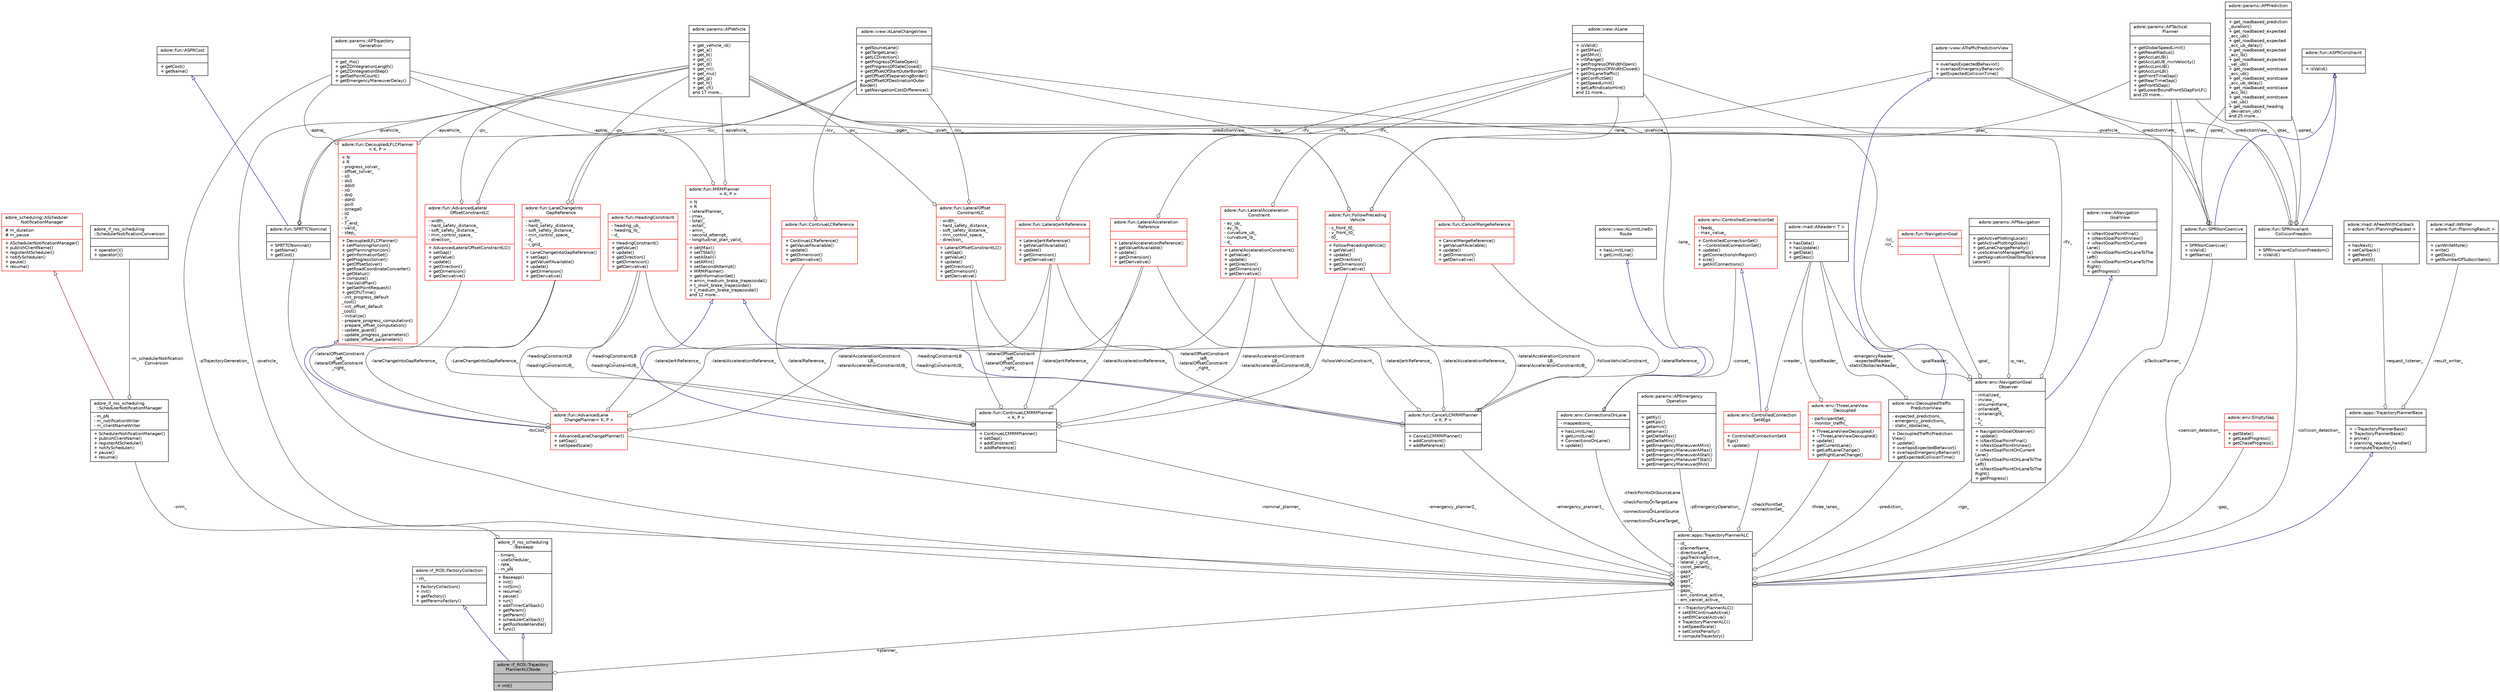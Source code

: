 digraph "adore::if_ROS::TrajectoryPlannerALCNode"
{
 // LATEX_PDF_SIZE
  edge [fontname="Helvetica",fontsize="10",labelfontname="Helvetica",labelfontsize="10"];
  node [fontname="Helvetica",fontsize="10",shape=record];
  Node1 [label="{adore::if_ROS::Trajectory\lPlannerALCNode\n||+ init()\l}",height=0.2,width=0.4,color="black", fillcolor="grey75", style="filled", fontcolor="black",tooltip=" "];
  Node2 -> Node1 [dir="back",color="midnightblue",fontsize="10",style="solid",arrowtail="onormal",fontname="Helvetica"];
  Node2 [label="{adore::if_ROS::FactoryCollection\n|- nh_\l|+ FactoryCollection()\l+ init()\l+ getFactory()\l+ getParamsFactory()\l}",height=0.2,width=0.4,color="black", fillcolor="white", style="filled",URL="$classadore_1_1if__ROS_1_1FactoryCollection.html",tooltip=" "];
  Node3 -> Node1 [dir="back",color="midnightblue",fontsize="10",style="solid",arrowtail="onormal",fontname="Helvetica"];
  Node3 [label="{adore_if_ros_scheduling\l::Baseapp\n|- timers_\l- useScheduler_\l- rate_\l- m_pN\l|+ Baseapp()\l+ init()\l+ initSim()\l+ resume()\l+ pause()\l+ run()\l+ addTimerCallback()\l+ getParam()\l+ getParam()\l+ schedulerCallback()\l+ getRosNodeHandle()\l+ func()\l}",height=0.2,width=0.4,color="black", fillcolor="white", style="filled",URL="$classadore__if__ros__scheduling_1_1Baseapp.html",tooltip=" "];
  Node4 -> Node3 [color="grey25",fontsize="10",style="solid",label=" -snm_" ,arrowhead="odiamond",fontname="Helvetica"];
  Node4 [label="{adore_if_ros_scheduling\l::SchedulerNotificationManager\n|- m_pN\l- m_notificationWriter\l- m_clientNameWriter\l|+ SchedulerNotificationManager()\l+ publishClientName()\l+ registerAtScheduler()\l+ notifyScheduler()\l+ pause()\l+ resume()\l}",height=0.2,width=0.4,color="black", fillcolor="white", style="filled",URL="$classadore__if__ros__scheduling_1_1SchedulerNotificationManager.html",tooltip=" "];
  Node5 -> Node4 [dir="back",color="firebrick4",fontsize="10",style="solid",arrowtail="onormal",fontname="Helvetica"];
  Node5 [label="{adore_scheduling::AScheduler\lNotificationManager\n|# m_duration\l# m_pause\l|+ ASchedulerNotificationManager()\l+ publishClientName()\l+ registerAtScheduler()\l+ notifyScheduler()\l+ pause()\l+ resume()\l}",height=0.2,width=0.4,color="red", fillcolor="white", style="filled",URL="$classadore__scheduling_1_1ASchedulerNotificationManager.html",tooltip=" "];
  Node7 -> Node4 [color="grey25",fontsize="10",style="solid",label=" -m_schedulerNotification\lConversion" ,arrowhead="odiamond",fontname="Helvetica"];
  Node7 [label="{adore_if_ros_scheduling\l::SchedulerNotificationConversion\n||+ operator()()\l+ operator()()\l}",height=0.2,width=0.4,color="black", fillcolor="white", style="filled",URL="$classadore__if__ros__scheduling_1_1SchedulerNotificationConversion.html",tooltip=" "];
  Node8 -> Node1 [color="grey25",fontsize="10",style="solid",label=" +planner_" ,arrowhead="odiamond",fontname="Helvetica"];
  Node8 [label="{adore::apps::TrajectoryPlannerALC\n|- id_\l- plannerName_\l- directionLeft_\l- gapTrackingActive_\l- lateral_i_grid_\l- const_penalty_\l- gapX_\l- gapY_\l- gapT_\l- gapv_\l- gaps_\l- em_continue_active_\l- em_cancel_active_\l|+ ~TrajectoryPlannerALC()\l+ setEMContinueActive()\l+ setEMCancelActive()\l+ TrajectoryPlannerALC()\l+ setSpeedScale()\l+ setConstPenalty()\l+ computeTrajectory()\l}",height=0.2,width=0.4,color="black", fillcolor="white", style="filled",URL="$classadore_1_1apps_1_1TrajectoryPlannerALC.html",tooltip="Decoupled trajectory planner, which uses TrajectoryPlannerBase to compute and provide a PlanningResul..."];
  Node9 -> Node8 [dir="back",color="midnightblue",fontsize="10",style="solid",arrowtail="onormal",fontname="Helvetica"];
  Node9 [label="{adore::apps::TrajectoryPlannerBase\n||+ ~TrajectoryPlannerBase()\l+ TrajectoryPlannerBase()\l+ prime()\l+ planning_request_handler()\l+ computeTrajectory()\l}",height=0.2,width=0.4,color="black", fillcolor="white", style="filled",URL="$classadore_1_1apps_1_1TrajectoryPlannerBase.html",tooltip="Base class for different trajectory planners: Handles communication w/ decision making module...."];
  Node10 -> Node9 [color="grey25",fontsize="10",style="solid",label=" -request_listener_" ,arrowhead="odiamond",fontname="Helvetica"];
  Node10 [label="{adore::mad::AFeedWithCallback\l\< adore::fun::PlanningRequest \>\n||+ hasNext()\l+ setCallback()\l+ getNext()\l+ getLatest()\l}",height=0.2,width=0.4,color="black", fillcolor="white", style="filled",URL="$classadore_1_1mad_1_1AFeedWithCallback.html",tooltip=" "];
  Node11 -> Node9 [color="grey25",fontsize="10",style="solid",label=" -result_writer_" ,arrowhead="odiamond",fontname="Helvetica"];
  Node11 [label="{adore::mad::AWriter\l\< adore::fun::PlanningResult \>\n||+ canWriteMore()\l+ write()\l+ getDesc()\l+ getNumberOfSubscribers()\l}",height=0.2,width=0.4,color="black", fillcolor="white", style="filled",URL="$classadore_1_1mad_1_1AWriter.html",tooltip=" "];
  Node12 -> Node8 [color="grey25",fontsize="10",style="solid",label=" -ttcCost_" ,arrowhead="odiamond",fontname="Helvetica"];
  Node12 [label="{adore::fun::SPRTTCNominal\n||+ SPRTTCNominal()\l+ getName()\l+ getCost()\l}",height=0.2,width=0.4,color="black", fillcolor="white", style="filled",URL="$classadore_1_1fun_1_1SPRTTCNominal.html",tooltip=" "];
  Node13 -> Node12 [dir="back",color="midnightblue",fontsize="10",style="solid",arrowtail="onormal",fontname="Helvetica"];
  Node13 [label="{adore::fun::ASPRCost\n||+ getCost()\l+ getName()\l}",height=0.2,width=0.4,color="black", fillcolor="white", style="filled",URL="$classadore_1_1fun_1_1ASPRCost.html",tooltip=" "];
  Node14 -> Node12 [color="grey25",fontsize="10",style="solid",label=" -pvehicle_" ,arrowhead="odiamond",fontname="Helvetica"];
  Node14 [label="{adore::params::APVehicle\n||+ get_vehicle_id()\l+ get_a()\l+ get_b()\l+ get_c()\l+ get_d()\l+ get_m()\l+ get_mu()\l+ get_g()\l+ get_h()\l+ get_cf()\land 17 more...\l}",height=0.2,width=0.4,color="black", fillcolor="white", style="filled",URL="$classadore_1_1params_1_1APVehicle.html",tooltip="abstract class for vehicle configuration related paremeters"];
  Node15 -> Node12 [color="grey25",fontsize="10",style="solid",label=" -predictionView_" ,arrowhead="odiamond",fontname="Helvetica"];
  Node15 [label="{adore::view::ATrafficPredictionView\n||+ overlapsExpectedBehavior()\l+ overlapsEmergencyBehavior()\l+ getExpectedCollisionTime()\l}",height=0.2,width=0.4,color="black", fillcolor="white", style="filled",URL="$classadore_1_1view_1_1ATrafficPredictionView.html",tooltip=" "];
  Node16 -> Node8 [color="grey25",fontsize="10",style="solid",label=" -pTrajectoryGeneration_" ,arrowhead="odiamond",fontname="Helvetica"];
  Node16 [label="{adore::params::APTrajectory\lGeneration\n||+ get_rho()\l+ getZDIntegrationLength()\l+ getZDIntegrationStep()\l+ getSetPointCount()\l+ getEmergencyManeuverDelay()\l}",height=0.2,width=0.4,color="black", fillcolor="white", style="filled",URL="$classadore_1_1params_1_1APTrajectoryGeneration.html",tooltip="abstract class containing parameters to configure the behaviour of trajectory generation"];
  Node17 -> Node8 [color="grey25",fontsize="10",style="solid",label=" -emergency_planner2_" ,arrowhead="odiamond",fontname="Helvetica"];
  Node17 [label="{adore::fun::ContinueLCMRMPlanner\l\< K, P \>\n||+ ContinueLCMRMPlanner()\l+ setGap()\l+ addConstraint()\l+ addReference()\l}",height=0.2,width=0.4,color="black", fillcolor="white", style="filled",URL="$classadore_1_1fun_1_1ContinueLCMRMPlanner.html",tooltip="Plans minimum risk maneuver to cancel lane change."];
  Node18 -> Node17 [dir="back",color="midnightblue",fontsize="10",style="solid",arrowtail="onormal",fontname="Helvetica"];
  Node18 [label="{adore::fun::MRMPlanner\l\< K, P \>\n|+ N\l+ R\l- lateralPlanner_\l- jmax_\l- tstall_\l- astall_\l- amin_\l- second_attempt_\l- longitudinal_plan_valid_\l|+ setJMax()\l+ setTStall()\l+ setAStall()\l+ setAMin()\l+ setSecondAttempt()\l+ MRMPlanner()\l+ getInformationSet()\l+ amin_medium_brake_trapezoidal()\l+ t_short_brake_trapezoidal()\l+ t_medium_brake_trapezoidal()\land 12 more...\l}",height=0.2,width=0.4,color="red", fillcolor="white", style="filled",URL="$classadore_1_1fun_1_1MRMPlanner.html",tooltip=" "];
  Node16 -> Node18 [color="grey25",fontsize="10",style="solid",label=" -aptraj_" ,arrowhead="odiamond",fontname="Helvetica"];
  Node14 -> Node18 [color="grey25",fontsize="10",style="solid",label=" -apvehicle_" ,arrowhead="odiamond",fontname="Helvetica"];
  Node33 -> Node17 [color="grey25",fontsize="10",style="solid",label=" -headingConstraintLB\l_\n-headingConstraintUB_" ,arrowhead="odiamond",fontname="Helvetica"];
  Node33 [label="{adore::fun::HeadingConstraint\n|- heading_ub_\l- heading_lb_\l- d_\l|+ HeadingConstraint()\l+ getValue()\l+ update()\l+ getDirection()\l+ getDimension()\l+ getDerivative()\l}",height=0.2,width=0.4,color="red", fillcolor="white", style="filled",URL="$classadore_1_1fun_1_1HeadingConstraint.html",tooltip=" "];
  Node36 -> Node17 [color="grey25",fontsize="10",style="solid",label=" -LaneChangeIntoGapReference_" ,arrowhead="odiamond",fontname="Helvetica"];
  Node36 [label="{adore::fun::LaneChangeInto\lGapReference\n|- width_\l- hard_safety_distance_\l- soft_safety_distance_\l- min_control_space_\l- d_\l- i_grid_\l|+ LaneChangeIntoGapReference()\l+ setGap()\l+ getValueIfAvailable()\l+ update()\l+ getDimension()\l+ getDerivative()\l}",height=0.2,width=0.4,color="red", fillcolor="white", style="filled",URL="$classadore_1_1fun_1_1LaneChangeIntoGapReference.html",tooltip=" "];
  Node38 -> Node36 [color="grey25",fontsize="10",style="solid",label=" -lcv_" ,arrowhead="odiamond",fontname="Helvetica"];
  Node38 [label="{adore::view::ALaneChangeView\n||+ getSourceLane()\l+ getTargetLane()\l+ getLCDirection()\l+ getProgressOfGateOpen()\l+ getProgressOfGateClosed()\l+ getOffsetOfStartOuterBorder()\l+ getOffsetOfSeparatingBorder()\l+ getOffsetOfDestinationOuter\lBorder()\l+ getNavigationCostDifference()\l}",height=0.2,width=0.4,color="black", fillcolor="white", style="filled",URL="$classadore_1_1view_1_1ALaneChangeView.html",tooltip=" "];
  Node14 -> Node36 [color="grey25",fontsize="10",style="solid",label=" -pv_" ,arrowhead="odiamond",fontname="Helvetica"];
  Node40 -> Node17 [color="grey25",fontsize="10",style="solid",label=" -lateralOffsetConstraint\l_left_\n-lateralOffsetConstraint\l_right_" ,arrowhead="odiamond",fontname="Helvetica"];
  Node40 [label="{adore::fun::LateralOffset\lConstraintLC\n|- width_\l- hard_safety_distance_\l- soft_safety_distance_\l- min_control_space_\l- direction_\l|+ LateralOffsetConstraintLC()\l+ setGap()\l+ getValue()\l+ update()\l+ getDirection()\l+ getDimension()\l+ getDerivative()\l}",height=0.2,width=0.4,color="red", fillcolor="white", style="filled",URL="$classadore_1_1fun_1_1LateralOffsetConstraintLC.html",tooltip=" "];
  Node38 -> Node40 [color="grey25",fontsize="10",style="solid",label=" -lcv_" ,arrowhead="odiamond",fontname="Helvetica"];
  Node14 -> Node40 [color="grey25",fontsize="10",style="solid",label=" -pv_" ,arrowhead="odiamond",fontname="Helvetica"];
  Node41 -> Node17 [color="grey25",fontsize="10",style="solid",label=" -followVehicleConstraint_" ,arrowhead="odiamond",fontname="Helvetica"];
  Node41 [label="{adore::fun::FollowPreceding\lVehicle\n|- s_front_t0_\l- v_front_t0_\l- t0_\l|+ FollowPrecedingVehicle()\l+ getValue()\l+ update()\l+ getDirection()\l+ getDimension()\l+ getDerivative()\l}",height=0.2,width=0.4,color="red", fillcolor="white", style="filled",URL="$classadore_1_1fun_1_1FollowPrecedingVehicle.html",tooltip=" "];
  Node16 -> Node41 [color="grey25",fontsize="10",style="solid",label=" -pgen_" ,arrowhead="odiamond",fontname="Helvetica"];
  Node14 -> Node41 [color="grey25",fontsize="10",style="solid",label=" -pveh_" ,arrowhead="odiamond",fontname="Helvetica"];
  Node24 -> Node41 [color="grey25",fontsize="10",style="solid",label=" -lane_" ,arrowhead="odiamond",fontname="Helvetica"];
  Node24 [label="{adore::view::ALane\n||+ isValid()\l+ getSMax()\l+ getSMin()\l+ inSRange()\l+ getProgressOfWidthOpen()\l+ getProgressOfWidthClosed()\l+ getOnLaneTraffic()\l+ getConflictSet()\l+ getSpeedLimit()\l+ getLeftIndicatorHint()\land 11 more...\l}",height=0.2,width=0.4,color="black", fillcolor="white", style="filled",URL="$classadore_1_1view_1_1ALane.html",tooltip=" "];
  Node42 -> Node41 [color="grey25",fontsize="10",style="solid",label=" -ptac_" ,arrowhead="odiamond",fontname="Helvetica"];
  Node42 [label="{adore::params::APTactical\lPlanner\n||+ getGlobalSpeedLimit()\l+ getResetRadius()\l+ getAccLatUB()\l+ getAccLatUB_minVelocity()\l+ getAccLonUB()\l+ getAccLonLB()\l+ getFrontTimeGap()\l+ getRearTimeGap()\l+ getFrontSGap()\l+ getLowerBoundFrontSGapForLF()\land 20 more...\l}",height=0.2,width=0.4,color="black", fillcolor="white", style="filled",URL="$classadore_1_1params_1_1APTacticalPlanner.html",tooltip="abstract classs containing parameters to configure aspects and constraints of the tactical planner"];
  Node43 -> Node17 [color="grey25",fontsize="10",style="solid",label=" -lateralJerkReference_" ,arrowhead="odiamond",fontname="Helvetica"];
  Node43 [label="{adore::fun::LateralJerkReference\n||+ LateralJerkReference()\l+ getValueIfAvailable()\l+ update()\l+ getDimension()\l+ getDerivative()\l}",height=0.2,width=0.4,color="red", fillcolor="white", style="filled",URL="$classadore_1_1fun_1_1LateralJerkReference.html",tooltip=" "];
  Node24 -> Node43 [color="grey25",fontsize="10",style="solid",label=" -lfv_" ,arrowhead="odiamond",fontname="Helvetica"];
  Node44 -> Node17 [color="grey25",fontsize="10",style="solid",label=" -lateralAccelerationReference_" ,arrowhead="odiamond",fontname="Helvetica"];
  Node44 [label="{adore::fun::LateralAcceleration\lReference\n||+ LateralAccelerationReference()\l+ getValueIfAvailable()\l+ update()\l+ getDimension()\l+ getDerivative()\l}",height=0.2,width=0.4,color="red", fillcolor="white", style="filled",URL="$classadore_1_1fun_1_1LateralAccelerationReference.html",tooltip=" "];
  Node24 -> Node44 [color="grey25",fontsize="10",style="solid",label=" -lfv_" ,arrowhead="odiamond",fontname="Helvetica"];
  Node45 -> Node17 [color="grey25",fontsize="10",style="solid",label=" -lateralAccelerationConstraint\lLB_\n-lateralAccelerationConstraintUB_" ,arrowhead="odiamond",fontname="Helvetica"];
  Node45 [label="{adore::fun::LateralAcceleration\lConstraint\n|- ay_ub_\l- ay_lb_\l- curvature_ub_\l- curvature_lb_\l- d_\l|+ LateralAccelerationConstraint()\l+ getValue()\l+ update()\l+ getDirection()\l+ getDimension()\l+ getDerivative()\l}",height=0.2,width=0.4,color="red", fillcolor="white", style="filled",URL="$classadore_1_1fun_1_1LateralAccelerationConstraint.html",tooltip=" "];
  Node24 -> Node45 [color="grey25",fontsize="10",style="solid",label=" -lfv_" ,arrowhead="odiamond",fontname="Helvetica"];
  Node46 -> Node17 [color="grey25",fontsize="10",style="solid",label=" -lateralReference_" ,arrowhead="odiamond",fontname="Helvetica"];
  Node46 [label="{adore::fun::ContinueLCReference\n||+ ContinueLCReference()\l+ getValueIfAvailable()\l+ update()\l+ getDimension()\l+ getDerivative()\l}",height=0.2,width=0.4,color="red", fillcolor="white", style="filled",URL="$classadore_1_1fun_1_1ContinueLCReference.html",tooltip=" "];
  Node38 -> Node46 [color="grey25",fontsize="10",style="solid",label=" -lcv_" ,arrowhead="odiamond",fontname="Helvetica"];
  Node47 -> Node8 [color="grey25",fontsize="10",style="solid",label=" -emergency_planner1_" ,arrowhead="odiamond",fontname="Helvetica"];
  Node47 [label="{adore::fun::CancelLCMRMPlanner\l\< K, P \>\n||+ CancelLCMRMPlanner()\l+ addConstraint()\l+ addReference()\l}",height=0.2,width=0.4,color="black", fillcolor="white", style="filled",URL="$classadore_1_1fun_1_1CancelLCMRMPlanner.html",tooltip="Plans minimum risk maneuver to cancel lane change."];
  Node18 -> Node47 [dir="back",color="midnightblue",fontsize="10",style="solid",arrowtail="onormal",fontname="Helvetica"];
  Node33 -> Node47 [color="grey25",fontsize="10",style="solid",label=" -headingConstraintLB\l_\n-headingConstraintUB_" ,arrowhead="odiamond",fontname="Helvetica"];
  Node48 -> Node47 [color="grey25",fontsize="10",style="solid",label=" -lateralReference_" ,arrowhead="odiamond",fontname="Helvetica"];
  Node48 [label="{adore::fun::CancelMergeReference\n||+ CancelMergeReference()\l+ getValueIfAvailable()\l+ update()\l+ getDimension()\l+ getDerivative()\l}",height=0.2,width=0.4,color="red", fillcolor="white", style="filled",URL="$classadore_1_1fun_1_1CancelMergeReference.html",tooltip=" "];
  Node38 -> Node48 [color="grey25",fontsize="10",style="solid",label=" -lcv_" ,arrowhead="odiamond",fontname="Helvetica"];
  Node40 -> Node47 [color="grey25",fontsize="10",style="solid",label=" -lateralOffsetConstraint\l_left_\n-lateralOffsetConstraint\l_right_" ,arrowhead="odiamond",fontname="Helvetica"];
  Node41 -> Node47 [color="grey25",fontsize="10",style="solid",label=" -followVehicleConstraint_" ,arrowhead="odiamond",fontname="Helvetica"];
  Node43 -> Node47 [color="grey25",fontsize="10",style="solid",label=" -lateralJerkReference_" ,arrowhead="odiamond",fontname="Helvetica"];
  Node44 -> Node47 [color="grey25",fontsize="10",style="solid",label=" -lateralAccelerationReference_" ,arrowhead="odiamond",fontname="Helvetica"];
  Node45 -> Node47 [color="grey25",fontsize="10",style="solid",label=" -lateralAccelerationConstraint\lLB_\n-lateralAccelerationConstraintUB_" ,arrowhead="odiamond",fontname="Helvetica"];
  Node49 -> Node8 [color="grey25",fontsize="10",style="solid",label=" -collision_detection_" ,arrowhead="odiamond",fontname="Helvetica"];
  Node49 [label="{adore::fun::SPRInvariant\lCollisionFreedom\n||+ SPRInvariantCollisionFreedom()\l+ isValid()\l}",height=0.2,width=0.4,color="black", fillcolor="white", style="filled",URL="$classadore_1_1fun_1_1SPRInvariantCollisionFreedom.html",tooltip=" "];
  Node50 -> Node49 [dir="back",color="midnightblue",fontsize="10",style="solid",arrowtail="onormal",fontname="Helvetica"];
  Node50 [label="{adore::fun::ASPRConstraint\n||+ isValid()\l}",height=0.2,width=0.4,color="black", fillcolor="white", style="filled",URL="$classadore_1_1fun_1_1ASPRConstraint.html",tooltip=" "];
  Node51 -> Node49 [color="grey25",fontsize="10",style="solid",label=" -ppred_" ,arrowhead="odiamond",fontname="Helvetica"];
  Node51 [label="{adore::params::APPrediction\n||+ get_roadbased_prediction\l_duration()\l+ get_roadbased_expected\l_acc_ub()\l+ get_roadbased_expected\l_acc_ub_delay()\l+ get_roadbased_expected\l_acc_lb()\l+ get_roadbased_expected\l_vel_ub()\l+ get_roadbased_worstcase\l_acc_ub()\l+ get_roadbased_worstcase\l_acc_ub_delay()\l+ get_roadbased_worstcase\l_acc_lb()\l+ get_roadbased_worstcase\l_vel_ub()\l+ get_roadbased_heading\l_deviation_ub()\land 25 more...\l}",height=0.2,width=0.4,color="black", fillcolor="white", style="filled",URL="$classadore_1_1params_1_1APPrediction.html",tooltip="parameter interface for parameters related to prediction"];
  Node14 -> Node49 [color="grey25",fontsize="10",style="solid",label=" -pvehicle_" ,arrowhead="odiamond",fontname="Helvetica"];
  Node42 -> Node49 [color="grey25",fontsize="10",style="solid",label=" -ptac_" ,arrowhead="odiamond",fontname="Helvetica"];
  Node15 -> Node49 [color="grey25",fontsize="10",style="solid",label=" -predictionView_" ,arrowhead="odiamond",fontname="Helvetica"];
  Node52 -> Node8 [color="grey25",fontsize="10",style="solid",label=" -pEmergencyOperation_" ,arrowhead="odiamond",fontname="Helvetica"];
  Node52 [label="{adore::params::APEmergency\lOperation\n||+ getKy()\l+ getKpsi()\l+ getamin()\l+ getamax()\l+ getDeltaMax()\l+ getDeltaMin()\l+ getEmergencyManeuverAMin()\l+ getEmergencyManeuverAMax()\l+ getEmergencyManeuverAStall()\l+ getEmergencyManeuverTStall()\l+ getEmergencyManeuverJMin()\l}",height=0.2,width=0.4,color="black", fillcolor="white", style="filled",URL="$classadore_1_1params_1_1APEmergencyOperation.html",tooltip="abstract class containing parameters concerning emergency operation behaviour"];
  Node14 -> Node8 [color="grey25",fontsize="10",style="solid",label=" -pvehicle_" ,arrowhead="odiamond",fontname="Helvetica"];
  Node53 -> Node8 [color="grey25",fontsize="10",style="solid",label=" -checkPointsOnSourceLane\l_\n-checkPointsOnTargetLane\l_\n-connectionsOnLaneSource\l_\n-connectionsOnLaneTarget_" ,arrowhead="odiamond",fontname="Helvetica"];
  Node53 [label="{adore::env::ConnectionsOnLane\n|- mappedcons_\l|+ hasLimitLine()\l+ getLimitLine()\l+ ConnectionsOnLane()\l+ update()\l}",height=0.2,width=0.4,color="black", fillcolor="white", style="filled",URL="$classadore_1_1env_1_1ConnectionsOnLane.html",tooltip=" "];
  Node54 -> Node53 [dir="back",color="midnightblue",fontsize="10",style="solid",arrowtail="onormal",fontname="Helvetica"];
  Node54 [label="{adore::view::ALimitLineEn\lRoute\n||+ hasLimitLine()\l+ getLimitLine()\l}",height=0.2,width=0.4,color="black", fillcolor="white", style="filled",URL="$classadore_1_1view_1_1ALimitLineEnRoute.html",tooltip=" "];
  Node24 -> Node53 [color="grey25",fontsize="10",style="solid",label=" -lane_" ,arrowhead="odiamond",fontname="Helvetica"];
  Node55 -> Node53 [color="grey25",fontsize="10",style="solid",label=" -conset_" ,arrowhead="odiamond",fontname="Helvetica"];
  Node55 [label="{adore::env::ControlledConnectionSet\n|- feeds_\l- max_value_\l|+ ControlledConnectionSet()\l+ ~ControlledConnectionSet()\l+ update()\l+ getConnectionsInRegion()\l+ size()\l+ getAllConnections()\l}",height=0.2,width=0.4,color="red", fillcolor="white", style="filled",URL="$classadore_1_1env_1_1ControlledConnectionSet.html",tooltip=" "];
  Node42 -> Node8 [color="grey25",fontsize="10",style="solid",label=" -pTacticalPlanner_" ,arrowhead="odiamond",fontname="Helvetica"];
  Node59 -> Node8 [color="grey25",fontsize="10",style="solid",label=" -prediction_" ,arrowhead="odiamond",fontname="Helvetica"];
  Node59 [label="{adore::env::DecoupledTraffic\lPredictionView\n|- expected_predictions_\l- emergency_predictions_\l- static_obstacles_\l|+ DecoupledTrafficPrediction\lView()\l+ update()\l+ overlapsExpectedBehavior()\l+ overlapsEmergencyBehavior()\l+ getExpectedCollisionTime()\l}",height=0.2,width=0.4,color="black", fillcolor="white", style="filled",URL="$classadore_1_1env_1_1DecoupledTrafficPredictionView.html",tooltip=" "];
  Node15 -> Node59 [dir="back",color="midnightblue",fontsize="10",style="solid",arrowtail="onormal",fontname="Helvetica"];
  Node60 -> Node59 [color="grey25",fontsize="10",style="solid",label=" -emergencyReader_\n-expectedReader_\n-staticObstaclesReader_" ,arrowhead="odiamond",fontname="Helvetica"];
  Node60 [label="{adore::mad::AReader\< T \>\n||+ hasData()\l+ hasUpdate()\l+ getData()\l+ getDesc()\l}",height=0.2,width=0.4,color="black", fillcolor="white", style="filled",URL="$classadore_1_1mad_1_1AReader.html",tooltip=" "];
  Node61 -> Node8 [color="grey25",fontsize="10",style="solid",label=" -ngo_" ,arrowhead="odiamond",fontname="Helvetica"];
  Node61 [label="{adore::env::NavigationGoal\lObserver\n|- initialized_\l- inview_\l- oncurrentlane_\l- onlaneleft_\l- onlaneright_\l- s_\l- n_\l|+ NavigationGoalObserver()\l+ update()\l+ isNextGoalPointFinal()\l+ isNextGoalPointInView()\l+ isNextGoalPointOnCurrent\lLane()\l+ isNextGoalPointOnLaneToThe\lLeft()\l+ isNextGoalPointOnLaneToThe\lRight()\l+ getProgress()\l}",height=0.2,width=0.4,color="black", fillcolor="white", style="filled",URL="$classadore_1_1env_1_1NavigationGoalObserver.html",tooltip=" "];
  Node62 -> Node61 [dir="back",color="midnightblue",fontsize="10",style="solid",arrowtail="onormal",fontname="Helvetica"];
  Node62 [label="{adore::view::ANavigation\lGoalView\n||+ isNextGoalPointFinal()\l+ isNextGoalPointInView()\l+ isNextGoalPointOnCurrent\lLane()\l+ isNextGoalPointOnLaneToThe\lLeft()\l+ isNextGoalPointOnLaneToThe\lRight()\l+ getProgress()\l}",height=0.2,width=0.4,color="black", fillcolor="white", style="filled",URL="$classadore_1_1view_1_1ANavigationGoalView.html",tooltip=" "];
  Node60 -> Node61 [color="grey25",fontsize="10",style="solid",label=" -goalReader_" ,arrowhead="odiamond",fontname="Helvetica"];
  Node38 -> Node61 [color="grey25",fontsize="10",style="solid",label=" -lcl_\n-lcr_" ,arrowhead="odiamond",fontname="Helvetica"];
  Node63 -> Node61 [color="grey25",fontsize="10",style="solid",label=" -goal_" ,arrowhead="odiamond",fontname="Helvetica"];
  Node63 [label="{adore::fun::NavigationGoal\n||}",height=0.2,width=0.4,color="red", fillcolor="white", style="filled",URL="$structadore_1_1fun_1_1NavigationGoal.html",tooltip=" "];
  Node24 -> Node61 [color="grey25",fontsize="10",style="solid",label=" -lfv_" ,arrowhead="odiamond",fontname="Helvetica"];
  Node65 -> Node61 [color="grey25",fontsize="10",style="solid",label=" -p_nav_" ,arrowhead="odiamond",fontname="Helvetica"];
  Node65 [label="{adore::params::APNavigation\n||+ getActivePlottingLocal()\l+ getActivePlottingGlobal()\l+ getLaneChangePenalty()\l+ useScenarioManagerMap()\l+ getNagivationGoalStopTolerance\lLateral()\l}",height=0.2,width=0.4,color="black", fillcolor="white", style="filled",URL="$classadore_1_1params_1_1APNavigation.html",tooltip="abstract class containing parameters which configure navigation behaviour"];
  Node66 -> Node8 [color="grey25",fontsize="10",style="solid",label=" -coercion_detection_" ,arrowhead="odiamond",fontname="Helvetica"];
  Node66 [label="{adore::fun::SPRNonCoercive\n||+ SPRNonCoercive()\l+ isValid()\l+ getName()\l}",height=0.2,width=0.4,color="black", fillcolor="white", style="filled",URL="$classadore_1_1fun_1_1SPRNonCoercive.html",tooltip=" "];
  Node50 -> Node66 [dir="back",color="midnightblue",fontsize="10",style="solid",arrowtail="onormal",fontname="Helvetica"];
  Node51 -> Node66 [color="grey25",fontsize="10",style="solid",label=" -ppred_" ,arrowhead="odiamond",fontname="Helvetica"];
  Node14 -> Node66 [color="grey25",fontsize="10",style="solid",label=" -pvehicle_" ,arrowhead="odiamond",fontname="Helvetica"];
  Node42 -> Node66 [color="grey25",fontsize="10",style="solid",label=" -ptac_" ,arrowhead="odiamond",fontname="Helvetica"];
  Node15 -> Node66 [color="grey25",fontsize="10",style="solid",label=" -predictionView_" ,arrowhead="odiamond",fontname="Helvetica"];
  Node67 -> Node8 [color="grey25",fontsize="10",style="solid",label=" -nominal_planner_" ,arrowhead="odiamond",fontname="Helvetica"];
  Node67 [label="{adore::fun::AdvancedLane\lChangePlanner\< K, P \>\n||+ AdvancedLaneChangePlanner()\l+ setGap()\l+ setSpeedScale()\l}",height=0.2,width=0.4,color="red", fillcolor="white", style="filled",URL="$classadore_1_1fun_1_1AdvancedLaneChangePlanner.html",tooltip=" "];
  Node68 -> Node67 [dir="back",color="midnightblue",fontsize="10",style="solid",arrowtail="onormal",fontname="Helvetica"];
  Node68 [label="{adore::fun::DecoupledLFLCPlanner\l\< K, P \>\n|+ N\l+ R\l- progress_solver_\l- offset_solver_\l- s0\l- ds0\l- dds0\l- n0\l- dn0\l- ddn0\l- psi0\l- omega0\l- t0\l- T_\l- T_end_\l- valid_\l- step_\l|+ DecoupledLFLCPlanner()\l+ setPlanningHorizon()\l+ getPlanningHorizon()\l+ getInformationSet()\l+ getProgressSolver()\l+ getOffsetSolver()\l+ getRoadCoordinateConverter()\l+ getStatus()\l+ compute()\l+ hasValidPlan()\l+ getSetPointRequest()\l+ getCPUTime()\l- init_progress_default\l_cost()\l- init_offset_default\l_cost()\l- initialize()\l- prepare_progress_computation()\l- prepare_offset_computation()\l- update_guard()\l- update_progress_parameters()\l- update_offset_parameters()\l}",height=0.2,width=0.4,color="red", fillcolor="white", style="filled",URL="$classadore_1_1fun_1_1DecoupledLFLCPlanner.html",tooltip=" "];
  Node16 -> Node68 [color="grey25",fontsize="10",style="solid",label=" -aptraj_" ,arrowhead="odiamond",fontname="Helvetica"];
  Node14 -> Node68 [color="grey25",fontsize="10",style="solid",label=" -apvehicle_" ,arrowhead="odiamond",fontname="Helvetica"];
  Node73 -> Node67 [color="grey25",fontsize="10",style="solid",label=" -lateralOffsetConstraint\l_left_\n-lateralOffsetConstraint\l_right_" ,arrowhead="odiamond",fontname="Helvetica"];
  Node73 [label="{adore::fun::AdvancedLateral\lOffsetConstraintLC\n|- width_\l- hard_safety_distance_\l- soft_safety_distance_\l- min_control_space_\l- direction_\l|+ AdvancedLateralOffsetConstraintLC()\l+ setGap()\l+ getValue()\l+ update()\l+ getDirection()\l+ getDimension()\l+ getDerivative()\l}",height=0.2,width=0.4,color="red", fillcolor="white", style="filled",URL="$classadore_1_1fun_1_1AdvancedLateralOffsetConstraintLC.html",tooltip=" "];
  Node38 -> Node73 [color="grey25",fontsize="10",style="solid",label=" -lcv_" ,arrowhead="odiamond",fontname="Helvetica"];
  Node14 -> Node73 [color="grey25",fontsize="10",style="solid",label=" -pv_" ,arrowhead="odiamond",fontname="Helvetica"];
  Node33 -> Node67 [color="grey25",fontsize="10",style="solid",label=" -headingConstraintLB\l_\n-headingConstraintUB_" ,arrowhead="odiamond",fontname="Helvetica"];
  Node36 -> Node67 [color="grey25",fontsize="10",style="solid",label=" -laneChangeIntoGapReference_" ,arrowhead="odiamond",fontname="Helvetica"];
  Node43 -> Node67 [color="grey25",fontsize="10",style="solid",label=" -lateralJerkReference_" ,arrowhead="odiamond",fontname="Helvetica"];
  Node44 -> Node67 [color="grey25",fontsize="10",style="solid",label=" -lateralAccelerationReference_" ,arrowhead="odiamond",fontname="Helvetica"];
  Node45 -> Node67 [color="grey25",fontsize="10",style="solid",label=" -lateralAccelerationConstraint\lLB_\n-lateralAccelerationConstraintUB_" ,arrowhead="odiamond",fontname="Helvetica"];
  Node89 -> Node8 [color="grey25",fontsize="10",style="solid",label=" -checkPointSet_\n-connectionSet_" ,arrowhead="odiamond",fontname="Helvetica"];
  Node89 [label="{adore::env::ControlledConnection\lSet4Ego\n||+ ControlledConnectionSet4\lEgo()\l+ update()\l}",height=0.2,width=0.4,color="red", fillcolor="white", style="filled",URL="$classadore_1_1env_1_1ControlledConnectionSet4Ego.html",tooltip="Specialization of ControlledConnectionSet: Filters connections in range of ego."];
  Node55 -> Node89 [dir="back",color="midnightblue",fontsize="10",style="solid",arrowtail="onormal",fontname="Helvetica"];
  Node60 -> Node89 [color="grey25",fontsize="10",style="solid",label=" -xreader_" ,arrowhead="odiamond",fontname="Helvetica"];
  Node91 -> Node8 [color="grey25",fontsize="10",style="solid",label=" -gap_" ,arrowhead="odiamond",fontname="Helvetica"];
  Node91 [label="{adore::env::EmptyGap\n||+ getState()\l+ getLeadProgress()\l+ getChaseProgress()\l}",height=0.2,width=0.4,color="red", fillcolor="white", style="filled",URL="$classadore_1_1env_1_1EmptyGap.html",tooltip="defines a gap for testing purposes, which never has lead or chase vehicles."];
  Node92 -> Node8 [color="grey25",fontsize="10",style="solid",label=" -three_lanes_" ,arrowhead="odiamond",fontname="Helvetica"];
  Node92 [label="{adore::env::ThreeLaneView\lDecoupled\n|- participantSet_\l- monitor_traffic_\l|+ ThreeLaneViewDecoupled()\l+ ~ThreeLaneViewDecoupled()\l+ update()\l+ getCurrentLane()\l+ getLeftLaneChange()\l+ getRightLaneChange()\l}",height=0.2,width=0.4,color="red", fillcolor="white", style="filled",URL="$classadore_1_1env_1_1ThreeLaneViewDecoupled.html",tooltip=" "];
  Node60 -> Node92 [color="grey25",fontsize="10",style="solid",label=" -tpsetReader_" ,arrowhead="odiamond",fontname="Helvetica"];
}
